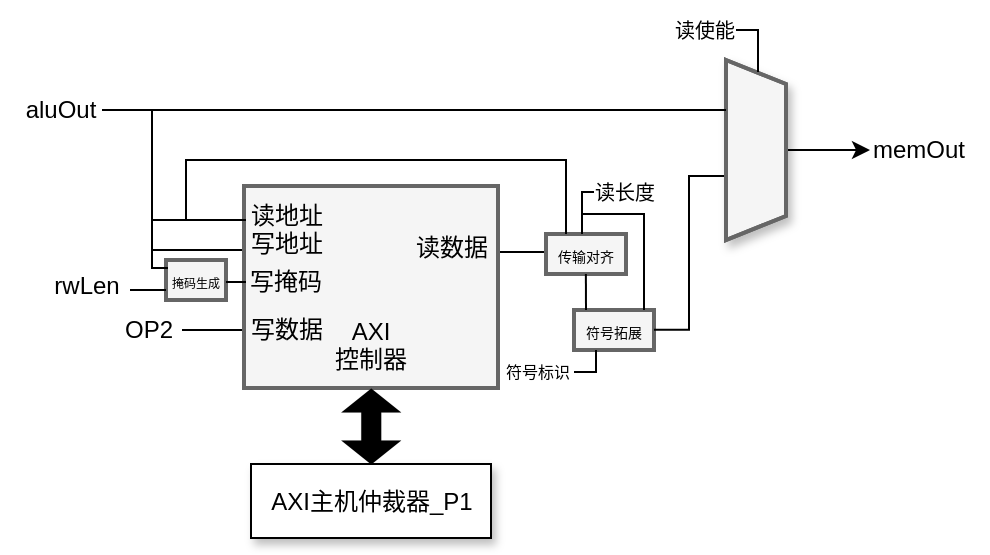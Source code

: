 <mxfile version="24.0.4" type="device">
  <diagram name="Page-1" id="ijKU6omm411AxzlGt9A5">
    <mxGraphModel dx="576" dy="321" grid="1" gridSize="10" guides="1" tooltips="1" connect="1" arrows="1" fold="1" page="1" pageScale="1" pageWidth="850" pageHeight="1100" background="none" math="0" shadow="0">
      <root>
        <mxCell id="0" />
        <mxCell id="1" parent="0" />
        <mxCell id="S1cf7kha7homGeD01KqE-4" style="edgeStyle=orthogonalEdgeStyle;rounded=0;orthogonalLoop=1;jettySize=auto;html=1;" edge="1" parent="1" source="S1cf7kha7homGeD01KqE-3">
          <mxGeometry relative="1" as="geometry">
            <mxPoint x="582" y="165" as="targetPoint" />
          </mxGeometry>
        </mxCell>
        <mxCell id="S1cf7kha7homGeD01KqE-3" value="" style="shape=stencil(7VXRboQgEPwaXhuEWNvHhvb+g9O1klMwwPW8vy+62pwR2rR399bEB3fGGdgdIoQL18geCKNadkD4K2GsOw7cmyy8BbhBrMixPGHJ5lK6HkqPWK0GqBB23poDnFTlZ7nSDVjlR5a/EfoSvhkfLkqjdXBQRrsVc8EHM6l00NIBzSgucp6rB8YR6MMSHXiwSGADuz/b5ndxLZ5uYpvdZ7OLz5cvLaLG9Grj53hoMWMuApI6KFzsZXl4t+aoq+h2ejkewg2x0J35gGRayS4Xdav0hZqtm8yu1D/mv9Svd1/8LC9b4yCVY8A3s5vQxMC5qI2Fb5KoVdvinyG15H9WN8xq4eIjnzSbwCYUb4QJ+AQ=);whiteSpace=wrap;html=1;fillColor=#f5f5f5;strokeColor=#666666;gradientColor=none;rotation=0;shadow=1;strokeWidth=2;align=center;verticalAlign=middle;fontFamily=Helvetica;fontSize=12;fontColor=default;connectable=0;" vertex="1" parent="1">
          <mxGeometry x="510" y="100" width="30" height="130" as="geometry" />
        </mxCell>
        <mxCell id="S1cf7kha7homGeD01KqE-5" value="memOut" style="text;html=1;align=center;verticalAlign=middle;resizable=0;points=[];autosize=1;strokeColor=none;fillColor=none;" vertex="1" parent="1">
          <mxGeometry x="571" y="150" width="70" height="30" as="geometry" />
        </mxCell>
        <mxCell id="S1cf7kha7homGeD01KqE-7" value="" style="endArrow=none;html=1;rounded=0;" edge="1" parent="1">
          <mxGeometry width="50" height="50" relative="1" as="geometry">
            <mxPoint x="198" y="145" as="sourcePoint" />
            <mxPoint x="510" y="145" as="targetPoint" />
          </mxGeometry>
        </mxCell>
        <mxCell id="S1cf7kha7homGeD01KqE-8" value="aluOut" style="text;html=1;align=center;verticalAlign=middle;resizable=0;points=[];autosize=1;strokeColor=none;fillColor=none;" vertex="1" parent="1">
          <mxGeometry x="147" y="130" width="60" height="30" as="geometry" />
        </mxCell>
        <mxCell id="S1cf7kha7homGeD01KqE-9" value="&lt;div&gt;&lt;br&gt;&lt;/div&gt;&lt;div&gt;&lt;br&gt;&lt;/div&gt;&lt;div&gt;&lt;br&gt;&lt;/div&gt;&lt;div&gt;&lt;br&gt;&lt;/div&gt;AXI&lt;div&gt;控制器&lt;/div&gt;" style="whiteSpace=wrap;html=1;fillColor=#f5f5f5;strokeColor=#666666;gradientColor=none;rotation=0;shadow=0;strokeWidth=2;align=center;verticalAlign=middle;fontFamily=Helvetica;fontSize=12;fontColor=default;textShadow=0;" vertex="1" parent="1">
          <mxGeometry x="269" y="183" width="127" height="101" as="geometry" />
        </mxCell>
        <mxCell id="S1cf7kha7homGeD01KqE-11" value="读地址&lt;div&gt;写地址&lt;/div&gt;&lt;div&gt;&lt;br&gt;&lt;/div&gt;&lt;div&gt;&lt;br&gt;&lt;/div&gt;&lt;div&gt;写数据&lt;/div&gt;" style="text;html=1;align=center;verticalAlign=middle;resizable=1;points=[];autosize=0;strokeColor=none;fillColor=none;movable=1;rotatable=1;deletable=1;editable=1;locked=0;connectable=0;" vertex="1" parent="1">
          <mxGeometry x="260" y="180" width="60" height="91" as="geometry" />
        </mxCell>
        <mxCell id="S1cf7kha7homGeD01KqE-19" value="" style="shape=flexArrow;endArrow=classic;startArrow=block;html=1;rounded=0;entryX=0.5;entryY=1;entryDx=0;entryDy=0;fillColor=#000000;elbow=vertical;strokeWidth=0;targetPerimeterSpacing=0;startFill=0;startSize=4;endSize=4;" edge="1" parent="1">
          <mxGeometry width="100" height="100" relative="1" as="geometry">
            <mxPoint x="332.38" y="322" as="sourcePoint" />
            <mxPoint x="332.38" y="284" as="targetPoint" />
          </mxGeometry>
        </mxCell>
        <mxCell id="S1cf7kha7homGeD01KqE-20" value="AXI主机仲裁器_P1" style="rounded=0;whiteSpace=wrap;html=1;shadow=1;" vertex="1" parent="1">
          <mxGeometry x="272.5" y="322" width="120" height="37" as="geometry" />
        </mxCell>
        <mxCell id="S1cf7kha7homGeD01KqE-21" value="" style="group" vertex="1" connectable="0" parent="1">
          <mxGeometry x="196" y="240" width="72" height="30" as="geometry" />
        </mxCell>
        <mxCell id="S1cf7kha7homGeD01KqE-16" value="" style="endArrow=none;html=1;rounded=0;" edge="1" parent="S1cf7kha7homGeD01KqE-21">
          <mxGeometry width="50" height="50" relative="1" as="geometry">
            <mxPoint x="42" y="15" as="sourcePoint" />
            <mxPoint x="72" y="15" as="targetPoint" />
          </mxGeometry>
        </mxCell>
        <mxCell id="S1cf7kha7homGeD01KqE-17" value="OP2" style="text;html=1;align=center;verticalAlign=middle;resizable=0;points=[];autosize=1;strokeColor=none;fillColor=none;" vertex="1" parent="S1cf7kha7homGeD01KqE-21">
          <mxGeometry width="50" height="30" as="geometry" />
        </mxCell>
        <mxCell id="S1cf7kha7homGeD01KqE-22" value="&lt;font style=&quot;font-size: 6px;&quot;&gt;掩码生成&lt;/font&gt;" style="whiteSpace=wrap;html=1;fillColor=#f5f5f5;strokeColor=#666666;gradientColor=none;rotation=0;shadow=0;strokeWidth=2;align=center;verticalAlign=middle;fontFamily=Helvetica;fontSize=12;fontColor=default;textShadow=0;connectable=0;" vertex="1" parent="1">
          <mxGeometry x="230" y="220" width="30" height="20" as="geometry" />
        </mxCell>
        <mxCell id="S1cf7kha7homGeD01KqE-23" value="" style="group" vertex="1" connectable="0" parent="1">
          <mxGeometry x="223" y="145" width="30" height="71" as="geometry" />
        </mxCell>
        <mxCell id="S1cf7kha7homGeD01KqE-10" value="" style="edgeStyle=elbowEdgeStyle;orthogonalLoop=1;jettySize=auto;html=1;rounded=0;endArrow=none;endFill=0;" edge="1" parent="S1cf7kha7homGeD01KqE-23">
          <mxGeometry width="100" relative="1" as="geometry">
            <mxPoint x="4" as="sourcePoint" />
            <mxPoint x="47" y="55" as="targetPoint" />
            <Array as="points">
              <mxPoint y="25" />
            </Array>
          </mxGeometry>
        </mxCell>
        <mxCell id="S1cf7kha7homGeD01KqE-14" value="" style="endArrow=none;html=1;rounded=0;edgeStyle=elbowEdgeStyle;" edge="1" parent="S1cf7kha7homGeD01KqE-23">
          <mxGeometry width="50" height="50" relative="1" as="geometry">
            <mxPoint y="55" as="sourcePoint" />
            <mxPoint x="45" y="70" as="targetPoint" />
            <Array as="points">
              <mxPoint y="65" />
            </Array>
          </mxGeometry>
        </mxCell>
        <mxCell id="S1cf7kha7homGeD01KqE-24" value="" style="endArrow=none;html=1;rounded=0;edgeStyle=elbowEdgeStyle;" edge="1" parent="1">
          <mxGeometry width="50" height="50" relative="1" as="geometry">
            <mxPoint x="231" y="224" as="sourcePoint" />
            <mxPoint x="223" y="215" as="targetPoint" />
            <Array as="points">
              <mxPoint x="223" y="219" />
            </Array>
          </mxGeometry>
        </mxCell>
        <mxCell id="S1cf7kha7homGeD01KqE-26" value="" style="endArrow=none;html=1;rounded=0;" edge="1" parent="1">
          <mxGeometry width="50" height="50" relative="1" as="geometry">
            <mxPoint x="260" y="231" as="sourcePoint" />
            <mxPoint x="270" y="231" as="targetPoint" />
          </mxGeometry>
        </mxCell>
        <mxCell id="S1cf7kha7homGeD01KqE-27" value="" style="endArrow=none;html=1;rounded=0;" edge="1" parent="1">
          <mxGeometry width="50" height="50" relative="1" as="geometry">
            <mxPoint x="230" y="235" as="sourcePoint" />
            <mxPoint x="212" y="235" as="targetPoint" />
          </mxGeometry>
        </mxCell>
        <mxCell id="S1cf7kha7homGeD01KqE-28" value="rwLen" style="text;html=1;align=center;verticalAlign=middle;resizable=0;points=[];autosize=1;strokeColor=none;fillColor=none;" vertex="1" parent="1">
          <mxGeometry x="160" y="218" width="60" height="30" as="geometry" />
        </mxCell>
        <mxCell id="S1cf7kha7homGeD01KqE-30" value="&lt;span style=&quot;color: rgb(0, 0, 0); font-family: Helvetica; font-size: 12px; font-style: normal; font-variant-ligatures: normal; font-variant-caps: normal; font-weight: 400; letter-spacing: normal; orphans: 2; text-align: center; text-indent: 0px; text-transform: none; widows: 2; word-spacing: 0px; -webkit-text-stroke-width: 0px; white-space: nowrap; text-decoration-thickness: initial; text-decoration-style: initial; text-decoration-color: initial; float: none; display: inline !important;&quot;&gt;写掩码&lt;/span&gt;" style="text;whiteSpace=wrap;html=1;" vertex="1" parent="1">
          <mxGeometry x="270" y="217" width="40" height="10" as="geometry" />
        </mxCell>
        <mxCell id="S1cf7kha7homGeD01KqE-32" value="&lt;font style=&quot;font-size: 7px;&quot;&gt;符号拓展&lt;/font&gt;" style="whiteSpace=wrap;html=1;fillColor=#f5f5f5;strokeColor=#666666;gradientColor=none;rotation=0;shadow=0;strokeWidth=2;align=center;verticalAlign=middle;fontFamily=Helvetica;fontSize=12;fontColor=default;textShadow=0;connectable=0;" vertex="1" parent="1">
          <mxGeometry x="434" y="245" width="40" height="20" as="geometry" />
        </mxCell>
        <mxCell id="S1cf7kha7homGeD01KqE-33" value="&lt;span style=&quot;font-size: 7px;&quot;&gt;传输对齐&lt;/span&gt;" style="whiteSpace=wrap;html=1;fillColor=#f5f5f5;strokeColor=#666666;gradientColor=none;rotation=0;shadow=0;strokeWidth=2;align=center;verticalAlign=middle;fontFamily=Helvetica;fontSize=12;fontColor=default;textShadow=0;connectable=0;" vertex="1" parent="1">
          <mxGeometry x="420" y="207" width="40" height="20" as="geometry" />
        </mxCell>
        <mxCell id="S1cf7kha7homGeD01KqE-36" value="" style="endArrow=none;html=1;rounded=0;" edge="1" parent="1">
          <mxGeometry width="50" height="50" relative="1" as="geometry">
            <mxPoint x="440" y="245" as="sourcePoint" />
            <mxPoint x="439.94" y="227" as="targetPoint" />
          </mxGeometry>
        </mxCell>
        <mxCell id="S1cf7kha7homGeD01KqE-37" value="" style="endArrow=none;html=1;rounded=0;edgeStyle=elbowEdgeStyle;" edge="1" parent="1">
          <mxGeometry width="50" height="50" relative="1" as="geometry">
            <mxPoint x="474" y="254.93" as="sourcePoint" />
            <mxPoint x="509" y="178" as="targetPoint" />
          </mxGeometry>
        </mxCell>
        <mxCell id="S1cf7kha7homGeD01KqE-38" value="" style="group" vertex="1" connectable="0" parent="1">
          <mxGeometry x="352.5" y="200" width="66.5" height="16" as="geometry" />
        </mxCell>
        <mxCell id="S1cf7kha7homGeD01KqE-34" value="&lt;span style=&quot;color: rgb(0, 0, 0); font-family: Helvetica; font-size: 12px; font-style: normal; font-variant-ligatures: normal; font-variant-caps: normal; font-weight: 400; letter-spacing: normal; orphans: 2; text-align: center; text-indent: 0px; text-transform: none; widows: 2; word-spacing: 0px; -webkit-text-stroke-width: 0px; white-space: nowrap; text-decoration-thickness: initial; text-decoration-style: initial; text-decoration-color: initial; float: none; display: inline !important;&quot;&gt;读数据&lt;/span&gt;" style="text;whiteSpace=wrap;html=1;" vertex="1" parent="S1cf7kha7homGeD01KqE-38">
          <mxGeometry width="40" height="10" as="geometry" />
        </mxCell>
        <mxCell id="S1cf7kha7homGeD01KqE-35" value="" style="endArrow=none;html=1;rounded=0;" edge="1" parent="S1cf7kha7homGeD01KqE-38">
          <mxGeometry width="50" height="50" relative="1" as="geometry">
            <mxPoint x="44.5" y="16" as="sourcePoint" />
            <mxPoint x="66.5" y="16" as="targetPoint" />
          </mxGeometry>
        </mxCell>
        <mxCell id="S1cf7kha7homGeD01KqE-39" value="" style="endArrow=none;html=1;rounded=0;edgeStyle=elbowEdgeStyle;elbow=vertical;" edge="1" parent="1">
          <mxGeometry width="50" height="50" relative="1" as="geometry">
            <mxPoint x="240" y="200" as="sourcePoint" />
            <mxPoint x="430" y="207" as="targetPoint" />
            <Array as="points">
              <mxPoint x="340" y="170" />
            </Array>
          </mxGeometry>
        </mxCell>
        <mxCell id="S1cf7kha7homGeD01KqE-40" value="" style="endArrow=none;html=1;rounded=0;edgeStyle=elbowEdgeStyle;" edge="1" parent="1">
          <mxGeometry width="50" height="50" relative="1" as="geometry">
            <mxPoint x="438" y="207" as="sourcePoint" />
            <mxPoint x="444" y="186" as="targetPoint" />
            <Array as="points">
              <mxPoint x="438" y="200" />
            </Array>
          </mxGeometry>
        </mxCell>
        <mxCell id="S1cf7kha7homGeD01KqE-41" value="&lt;font style=&quot;font-size: 10px;&quot;&gt;读长度&lt;/font&gt;" style="text;html=1;align=center;verticalAlign=middle;resizable=0;points=[];autosize=1;strokeColor=none;fillColor=none;" vertex="1" parent="1">
          <mxGeometry x="434" y="171" width="50" height="30" as="geometry" />
        </mxCell>
        <mxCell id="S1cf7kha7homGeD01KqE-42" value="" style="endArrow=none;html=1;rounded=0;edgeStyle=elbowEdgeStyle;" edge="1" parent="1">
          <mxGeometry width="50" height="50" relative="1" as="geometry">
            <mxPoint x="438" y="197" as="sourcePoint" />
            <mxPoint x="469" y="245" as="targetPoint" />
            <Array as="points">
              <mxPoint x="469" y="221" />
            </Array>
          </mxGeometry>
        </mxCell>
        <mxCell id="S1cf7kha7homGeD01KqE-43" value="&lt;font style=&quot;font-size: 8px;&quot;&gt;符号标识&lt;/font&gt;" style="text;html=1;align=center;verticalAlign=middle;whiteSpace=wrap;rounded=0;" vertex="1" parent="1">
          <mxGeometry x="396" y="270" width="40" height="10" as="geometry" />
        </mxCell>
        <mxCell id="S1cf7kha7homGeD01KqE-45" value="" style="endArrow=none;html=1;rounded=0;edgeStyle=elbowEdgeStyle;" edge="1" parent="1">
          <mxGeometry width="50" height="50" relative="1" as="geometry">
            <mxPoint x="434" y="276" as="sourcePoint" />
            <mxPoint x="445" y="265" as="targetPoint" />
            <Array as="points">
              <mxPoint x="445" y="270" />
            </Array>
          </mxGeometry>
        </mxCell>
        <mxCell id="S1cf7kha7homGeD01KqE-46" value="&lt;font style=&quot;font-size: 10px;&quot;&gt;读使能&lt;/font&gt;" style="text;html=1;align=center;verticalAlign=middle;resizable=0;points=[];autosize=1;strokeColor=none;fillColor=none;" vertex="1" parent="1">
          <mxGeometry x="474" y="90" width="50" height="30" as="geometry" />
        </mxCell>
        <mxCell id="S1cf7kha7homGeD01KqE-47" value="" style="endArrow=none;html=1;rounded=0;edgeStyle=elbowEdgeStyle;" edge="1" parent="1">
          <mxGeometry width="50" height="50" relative="1" as="geometry">
            <mxPoint x="526" y="126" as="sourcePoint" />
            <mxPoint x="515" y="105" as="targetPoint" />
            <Array as="points">
              <mxPoint x="526" y="120" />
            </Array>
          </mxGeometry>
        </mxCell>
      </root>
    </mxGraphModel>
  </diagram>
</mxfile>

